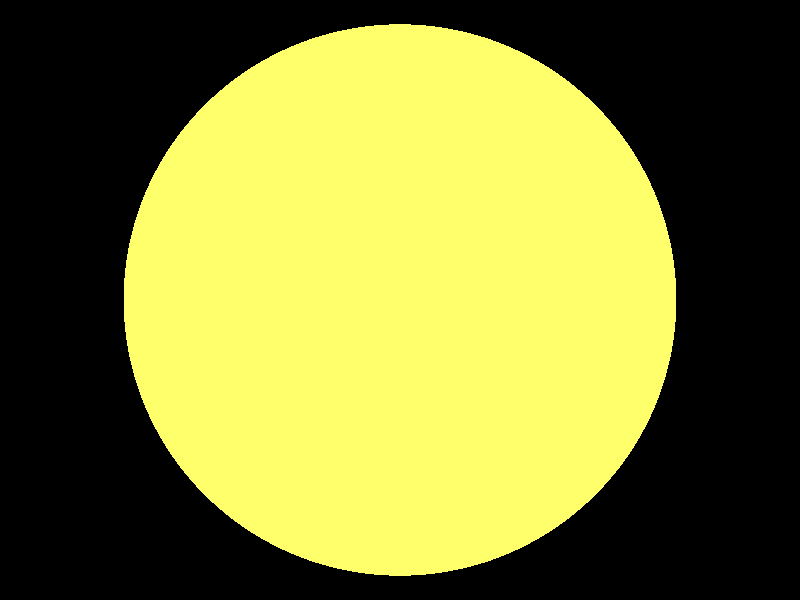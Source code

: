 #include "colors.inc"

global_settings {
    assumed_gamma 1
    max_trace_level 30
    radiosity {
        count 50
        error_bound 2
        recursion_limit 2
        nearest_count 8
        brightness 1
        normal on
    }
}

camera {
//  location <8, 8, -11>
  location <0, 0, -11>
  look_at <0,0,0>
  angle 15
}

//background { color White }

light_source {
  <-12, 12, -15>
  color White*2
}

superellipsoid {
//    <.3, .3>
    <1, 1>

    material {
        texture {
//            pigment { color rgbt<.05,1,.2,0.5> }
//            pigment { color rgbt<1,0,0,0.5> }
//            pigment { color rgbt<.25,.5,1,0.5> }
            pigment { color rgbt<1,1,.15,0.5> }
            normal { bumps 0.15 scale .5 }
            finish { phong .5 }
        }
    }
    
    scale .4*z
}
